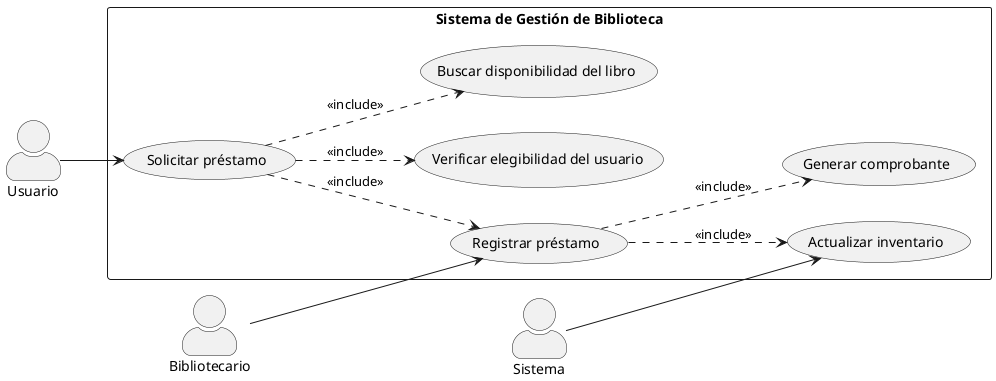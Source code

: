 @startuml
left to right direction
skinparam actorStyle awesome
skinparam usecaseStyle roundedBox

actor "Usuario" as user
actor "Bibliotecario" as librarian
actor "Sistema" as system

rectangle "Sistema de Gestión de Biblioteca" {
  usecase "Solicitar préstamo" as UC1
  usecase "Verificar elegibilidad del usuario" as UC2
  usecase "Buscar disponibilidad del libro" as UC3
  usecase "Registrar préstamo" as UC4
  usecase "Actualizar inventario" as UC5
  usecase "Generar comprobante" as UC6
}

user --> UC1
UC1 ..> UC2 : <<include>>
UC1 ..> UC3 : <<include>>
UC1 ..> UC4 : <<include>>
UC4 ..> UC5 : <<include>>
UC4 ..> UC6 : <<include>>
librarian --> UC4
system --> UC5
@enduml